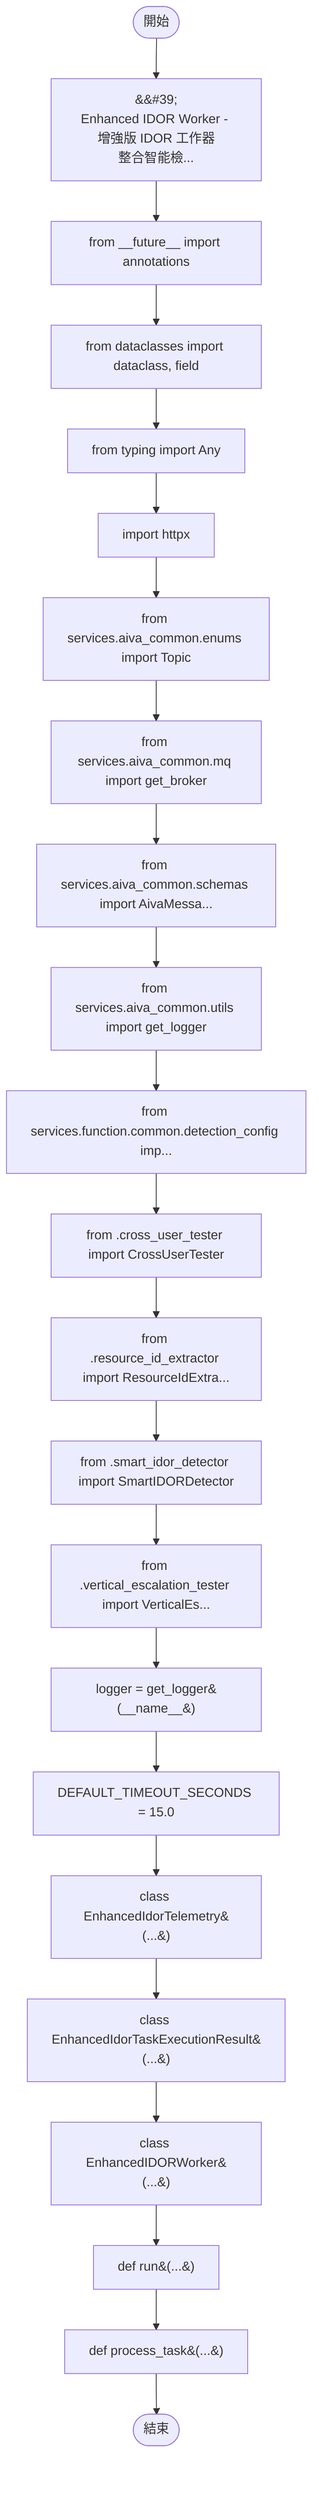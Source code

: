 flowchart TB
    n1([開始])
    n2([結束])
    n3[&amp;&#35;39;\nEnhanced IDOR Worker - 增強版 IDOR 工作器\n整合智能檢...]
    n4[from __future__ import annotations]
    n5[from dataclasses import dataclass, field]
    n6[from typing import Any]
    n7[import httpx]
    n8[from services.aiva_common.enums import Topic]
    n9[from services.aiva_common.mq import get_broker]
    n10[from services.aiva_common.schemas import AivaMessa...]
    n11[from services.aiva_common.utils import get_logger]
    n12[from services.function.common.detection_config imp...]
    n13[from .cross_user_tester import CrossUserTester]
    n14[from .resource_id_extractor import ResourceIdExtra...]
    n15[from .smart_idor_detector import SmartIDORDetector]
    n16[from .vertical_escalation_tester import VerticalEs...]
    n17[logger = get_logger&#40;__name__&#41;]
    n18[DEFAULT_TIMEOUT_SECONDS = 15.0]
    n19[class EnhancedIdorTelemetry&#40;...&#41;]
    n20[class EnhancedIdorTaskExecutionResult&#40;...&#41;]
    n21[class EnhancedIDORWorker&#40;...&#41;]
    n22[def run&#40;...&#41;]
    n23[def process_task&#40;...&#41;]
    n1 --> n3
    n3 --> n4
    n4 --> n5
    n5 --> n6
    n6 --> n7
    n7 --> n8
    n8 --> n9
    n9 --> n10
    n10 --> n11
    n11 --> n12
    n12 --> n13
    n13 --> n14
    n14 --> n15
    n15 --> n16
    n16 --> n17
    n17 --> n18
    n18 --> n19
    n19 --> n20
    n20 --> n21
    n21 --> n22
    n22 --> n23
    n23 --> n2